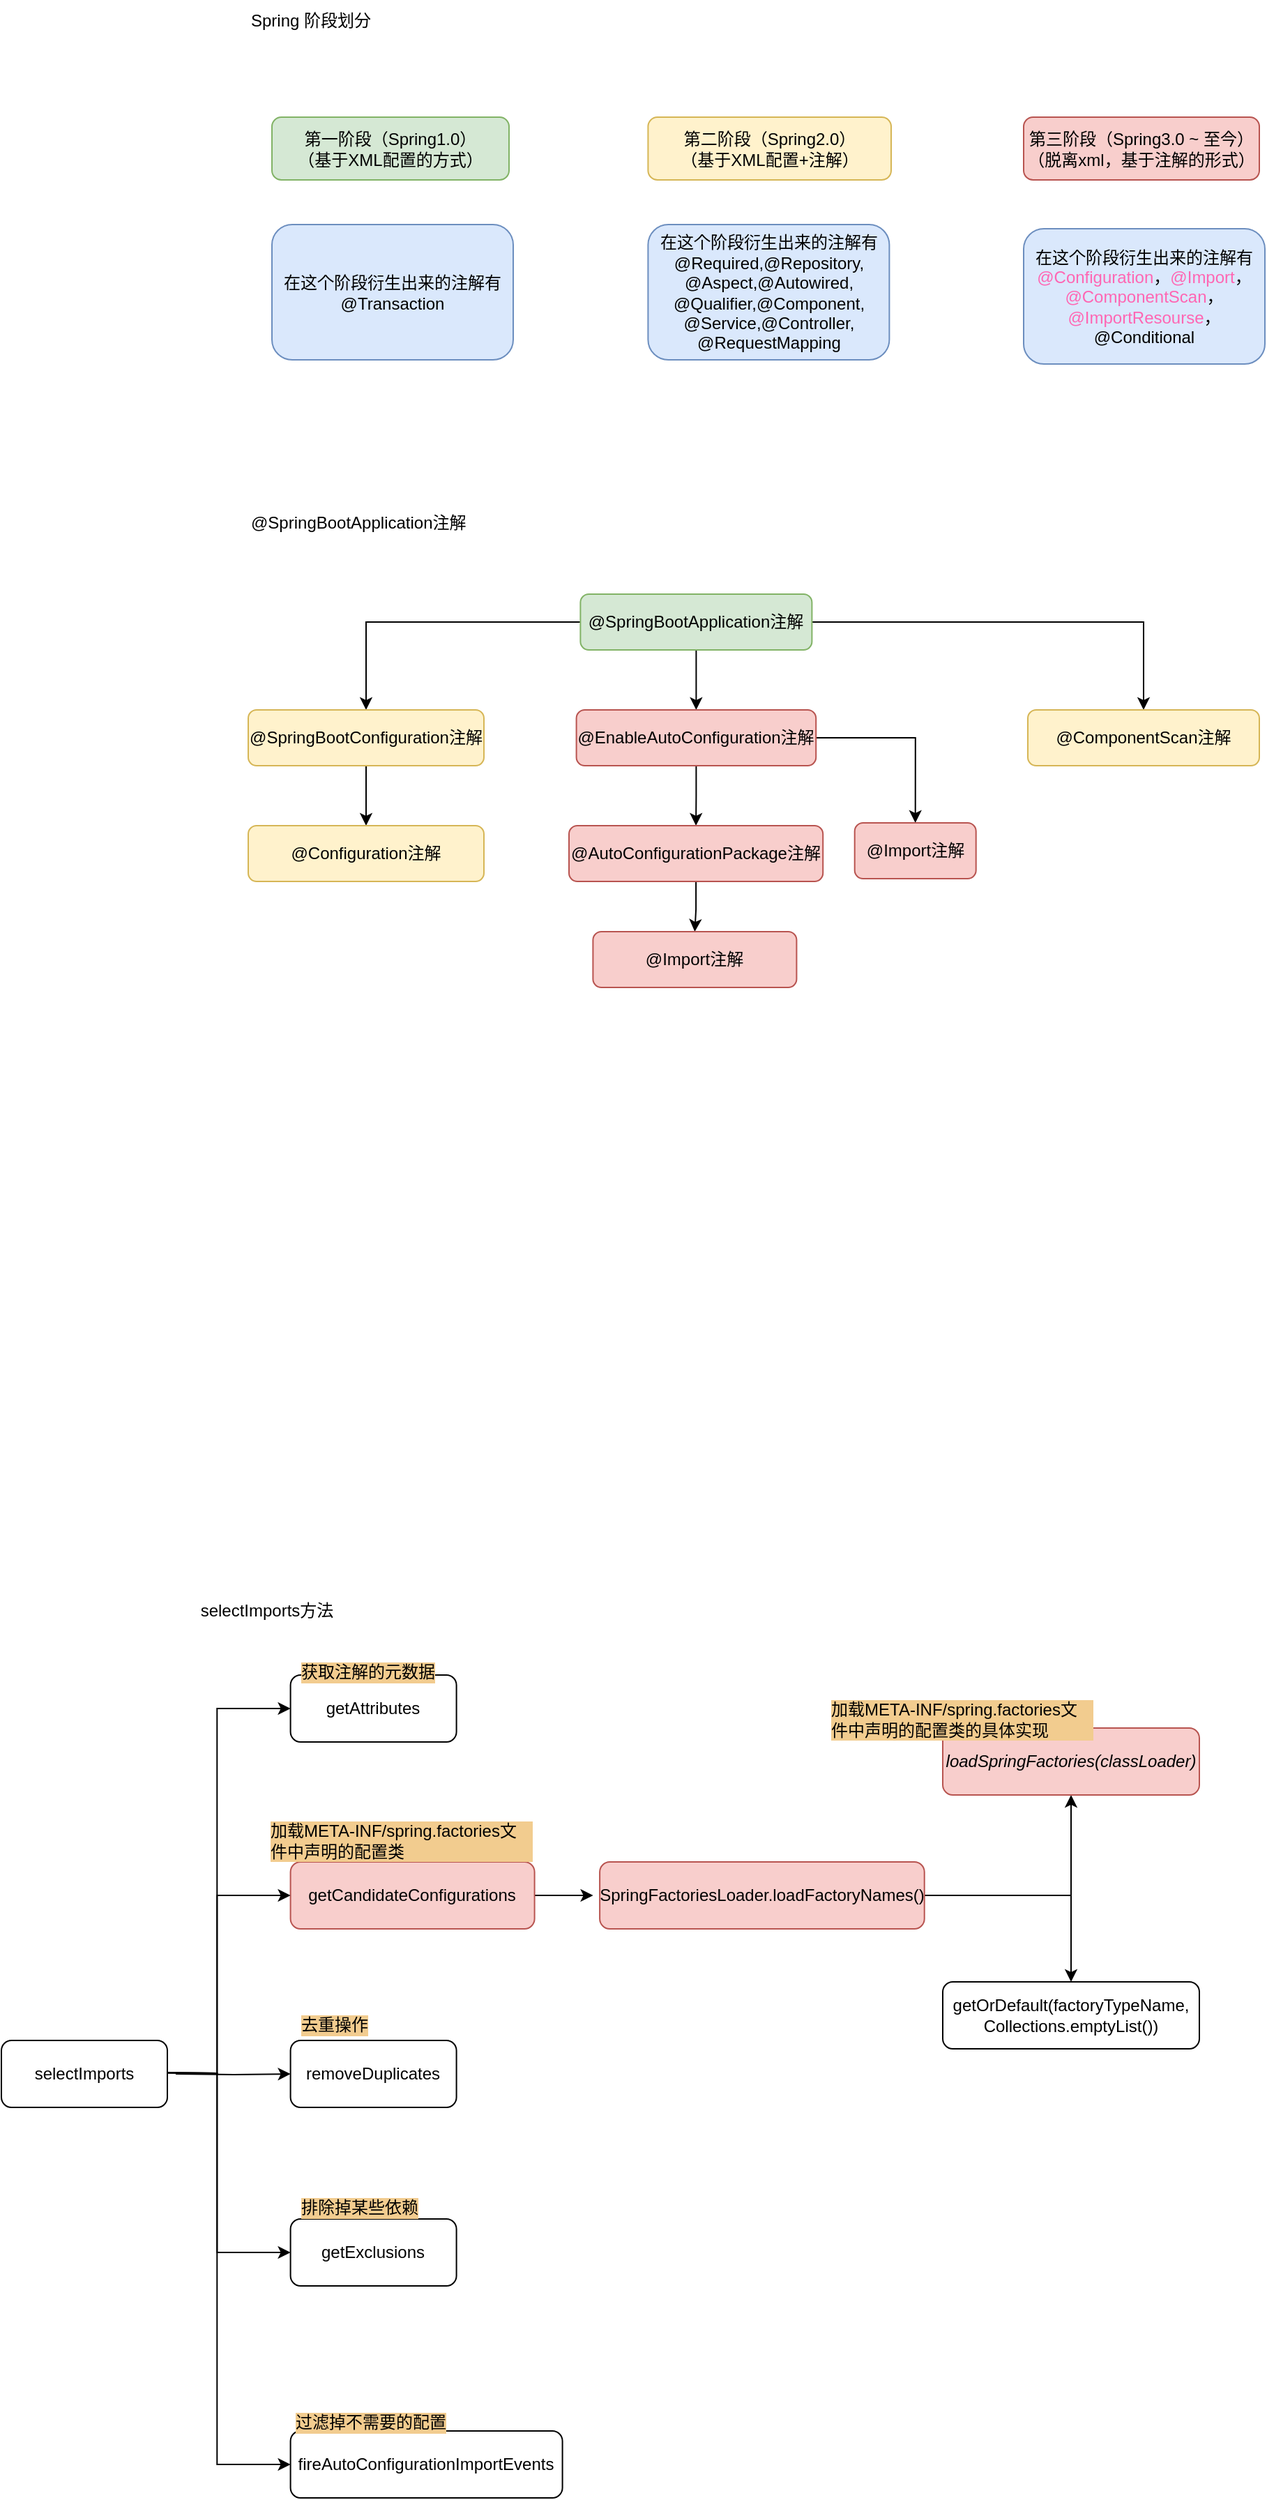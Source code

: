 <mxfile version="28.2.4">
  <diagram name="第 1 页" id="ZmwT_X2YFcdZnKuKyjx4">
    <mxGraphModel dx="2040" dy="730" grid="0" gridSize="10" guides="1" tooltips="1" connect="1" arrows="1" fold="1" page="1" pageScale="1" pageWidth="827" pageHeight="1169" math="0" shadow="0">
      <root>
        <mxCell id="0" />
        <mxCell id="1" parent="0" />
        <mxCell id="CRIQ0p4wAAM1cMivIsNs-1" value="第一阶段（Spring1.0）&lt;br&gt;（基于XML配置的方式）" style="rounded=1;whiteSpace=wrap;html=1;container=0;fillColor=#d5e8d4;strokeColor=#82b366;textShadow=0;labelBackgroundColor=none;glass=0;" vertex="1" parent="1">
          <mxGeometry x="73" y="130" width="170" height="45" as="geometry" />
        </mxCell>
        <mxCell id="CRIQ0p4wAAM1cMivIsNs-2" value="第二阶段（Spring2.0）&lt;br&gt;（基于XML配置+注解）" style="rounded=1;whiteSpace=wrap;html=1;container=0;fillColor=#fff2cc;strokeColor=#d6b656;textShadow=0;labelBackgroundColor=none;glass=0;" vertex="1" parent="1">
          <mxGeometry x="342.7" y="130" width="174.3" height="45" as="geometry" />
        </mxCell>
        <mxCell id="CRIQ0p4wAAM1cMivIsNs-3" value="第三阶段（Spring3.0 ~ 至今）&lt;br&gt;（脱离xml，基于注解的形式）" style="rounded=1;whiteSpace=wrap;html=1;container=0;fillColor=#f8cecc;strokeColor=#b85450;textShadow=0;labelBackgroundColor=none;glass=0;" vertex="1" parent="1">
          <mxGeometry x="612" y="130" width="169" height="45" as="geometry" />
        </mxCell>
        <mxCell id="CRIQ0p4wAAM1cMivIsNs-12" value="在这个阶段衍生出来的注解有@Transaction" style="rounded=1;whiteSpace=wrap;html=1;fillColor=#dae8fc;strokeColor=#6c8ebf;textShadow=0;labelBackgroundColor=none;glass=0;" vertex="1" parent="1">
          <mxGeometry x="73" y="207" width="173" height="97" as="geometry" />
        </mxCell>
        <mxCell id="CRIQ0p4wAAM1cMivIsNs-13" value="在这个阶段衍生出来的注解有&lt;br&gt;@Required,@Repository,&lt;div&gt;@Aspect,@Autowired,&lt;/div&gt;&lt;div&gt;@Qualifier,@Component,&lt;/div&gt;&lt;div&gt;@Service,@Controller,&lt;/div&gt;&lt;div&gt;@RequestMapping&lt;/div&gt;" style="rounded=1;whiteSpace=wrap;html=1;fillColor=#dae8fc;strokeColor=#6c8ebf;textShadow=0;labelBackgroundColor=none;glass=0;" vertex="1" parent="1">
          <mxGeometry x="342.7" y="207" width="173" height="97" as="geometry" />
        </mxCell>
        <mxCell id="CRIQ0p4wAAM1cMivIsNs-14" value="在这个阶段衍生出来的注解有&lt;br&gt;&lt;font style=&quot;color: rgb(255, 102, 179);&quot;&gt;@Configuration&lt;/font&gt;，&lt;font style=&quot;color: rgb(255, 102, 179);&quot;&gt;@Import&lt;/font&gt;，&lt;font style=&quot;color: rgb(255, 102, 179);&quot;&gt;@ComponentScan&lt;/font&gt;，&lt;font style=&quot;color: rgb(255, 102, 179);&quot;&gt;@ImportResourse&lt;/font&gt;，@Conditional" style="rounded=1;whiteSpace=wrap;html=1;fillColor=#dae8fc;strokeColor=#6c8ebf;textShadow=0;labelBackgroundColor=none;glass=0;" vertex="1" parent="1">
          <mxGeometry x="612" y="210" width="173" height="97" as="geometry" />
        </mxCell>
        <mxCell id="CRIQ0p4wAAM1cMivIsNs-21" value="" style="edgeStyle=orthogonalEdgeStyle;rounded=0;orthogonalLoop=1;jettySize=auto;html=1;" edge="1" parent="1" source="CRIQ0p4wAAM1cMivIsNs-17" target="CRIQ0p4wAAM1cMivIsNs-19">
          <mxGeometry relative="1" as="geometry" />
        </mxCell>
        <mxCell id="CRIQ0p4wAAM1cMivIsNs-22" style="edgeStyle=orthogonalEdgeStyle;rounded=0;orthogonalLoop=1;jettySize=auto;html=1;entryX=0.5;entryY=0;entryDx=0;entryDy=0;" edge="1" parent="1" source="CRIQ0p4wAAM1cMivIsNs-17" target="CRIQ0p4wAAM1cMivIsNs-18">
          <mxGeometry relative="1" as="geometry" />
        </mxCell>
        <mxCell id="CRIQ0p4wAAM1cMivIsNs-23" style="edgeStyle=orthogonalEdgeStyle;rounded=0;orthogonalLoop=1;jettySize=auto;html=1;" edge="1" parent="1" source="CRIQ0p4wAAM1cMivIsNs-17" target="CRIQ0p4wAAM1cMivIsNs-20">
          <mxGeometry relative="1" as="geometry" />
        </mxCell>
        <mxCell id="CRIQ0p4wAAM1cMivIsNs-17" value="@SpringBootApplication注解" style="rounded=1;whiteSpace=wrap;html=1;fillColor=#d5e8d4;strokeColor=#82b366;" vertex="1" parent="1">
          <mxGeometry x="294.2" y="472" width="166" height="40" as="geometry" />
        </mxCell>
        <mxCell id="CRIQ0p4wAAM1cMivIsNs-25" value="" style="edgeStyle=orthogonalEdgeStyle;rounded=0;orthogonalLoop=1;jettySize=auto;html=1;" edge="1" parent="1" source="CRIQ0p4wAAM1cMivIsNs-18" target="CRIQ0p4wAAM1cMivIsNs-24">
          <mxGeometry relative="1" as="geometry" />
        </mxCell>
        <mxCell id="CRIQ0p4wAAM1cMivIsNs-18" value="@SpringBootConfiguration注解" style="rounded=1;whiteSpace=wrap;html=1;fillColor=#fff2cc;strokeColor=#d6b656;" vertex="1" parent="1">
          <mxGeometry x="56" y="555" width="169" height="40" as="geometry" />
        </mxCell>
        <mxCell id="CRIQ0p4wAAM1cMivIsNs-27" value="" style="edgeStyle=orthogonalEdgeStyle;rounded=0;orthogonalLoop=1;jettySize=auto;html=1;" edge="1" parent="1" source="CRIQ0p4wAAM1cMivIsNs-19" target="CRIQ0p4wAAM1cMivIsNs-26">
          <mxGeometry relative="1" as="geometry" />
        </mxCell>
        <mxCell id="CRIQ0p4wAAM1cMivIsNs-30" style="edgeStyle=orthogonalEdgeStyle;rounded=0;orthogonalLoop=1;jettySize=auto;html=1;entryX=0.5;entryY=0;entryDx=0;entryDy=0;" edge="1" parent="1" source="CRIQ0p4wAAM1cMivIsNs-19" target="CRIQ0p4wAAM1cMivIsNs-28">
          <mxGeometry relative="1" as="geometry" />
        </mxCell>
        <mxCell id="CRIQ0p4wAAM1cMivIsNs-19" value="@EnableAutoConfiguration注解" style="rounded=1;whiteSpace=wrap;html=1;fillColor=#f8cecc;strokeColor=#b85450;" vertex="1" parent="1">
          <mxGeometry x="291.3" y="555" width="171.8" height="40" as="geometry" />
        </mxCell>
        <mxCell id="CRIQ0p4wAAM1cMivIsNs-20" value="@ComponentScan注解" style="rounded=1;whiteSpace=wrap;html=1;fillColor=#fff2cc;strokeColor=#d6b656;" vertex="1" parent="1">
          <mxGeometry x="615" y="555" width="166" height="40" as="geometry" />
        </mxCell>
        <mxCell id="CRIQ0p4wAAM1cMivIsNs-24" value="@Configuration注解" style="rounded=1;whiteSpace=wrap;html=1;fillColor=#fff2cc;strokeColor=#d6b656;" vertex="1" parent="1">
          <mxGeometry x="56" y="638" width="169" height="40" as="geometry" />
        </mxCell>
        <mxCell id="CRIQ0p4wAAM1cMivIsNs-34" value="" style="edgeStyle=orthogonalEdgeStyle;rounded=0;orthogonalLoop=1;jettySize=auto;html=1;" edge="1" parent="1" source="CRIQ0p4wAAM1cMivIsNs-26" target="CRIQ0p4wAAM1cMivIsNs-33">
          <mxGeometry relative="1" as="geometry" />
        </mxCell>
        <mxCell id="CRIQ0p4wAAM1cMivIsNs-26" value="@AutoConfigurationPackage注解" style="rounded=1;whiteSpace=wrap;html=1;fillColor=#f8cecc;strokeColor=#b85450;" vertex="1" parent="1">
          <mxGeometry x="286" y="638" width="182.1" height="40" as="geometry" />
        </mxCell>
        <mxCell id="CRIQ0p4wAAM1cMivIsNs-28" value="@Import注解" style="rounded=1;whiteSpace=wrap;html=1;fillColor=#f8cecc;strokeColor=#b85450;" vertex="1" parent="1">
          <mxGeometry x="490.85" y="636" width="87" height="40" as="geometry" />
        </mxCell>
        <mxCell id="CRIQ0p4wAAM1cMivIsNs-31" value="@SpringBootApplication注解" style="text;html=1;align=left;verticalAlign=middle;whiteSpace=wrap;rounded=0;" vertex="1" parent="1">
          <mxGeometry x="56" y="406" width="184" height="30" as="geometry" />
        </mxCell>
        <mxCell id="CRIQ0p4wAAM1cMivIsNs-32" value="Spring 阶段划分" style="text;html=1;align=left;verticalAlign=middle;whiteSpace=wrap;rounded=0;" vertex="1" parent="1">
          <mxGeometry x="56" y="46" width="131" height="30" as="geometry" />
        </mxCell>
        <mxCell id="CRIQ0p4wAAM1cMivIsNs-33" value="@Import注解" style="rounded=1;whiteSpace=wrap;html=1;fillColor=#f8cecc;strokeColor=#b85450;" vertex="1" parent="1">
          <mxGeometry x="303.2" y="714" width="146" height="40" as="geometry" />
        </mxCell>
        <mxCell id="CRIQ0p4wAAM1cMivIsNs-37" value="&lt;span style=&quot;text-align: left;&quot;&gt;selectImports方法&lt;/span&gt;" style="text;html=1;align=center;verticalAlign=middle;whiteSpace=wrap;rounded=0;" vertex="1" parent="1">
          <mxGeometry x="10" y="1186" width="119" height="30" as="geometry" />
        </mxCell>
        <mxCell id="CRIQ0p4wAAM1cMivIsNs-59" value="" style="edgeStyle=orthogonalEdgeStyle;rounded=0;orthogonalLoop=1;jettySize=auto;html=1;" edge="1" parent="1" source="CRIQ0p4wAAM1cMivIsNs-39">
          <mxGeometry relative="1" as="geometry">
            <mxPoint x="303.3" y="1405" as="targetPoint" />
          </mxGeometry>
        </mxCell>
        <mxCell id="CRIQ0p4wAAM1cMivIsNs-39" value="&lt;div style=&quot;text-align: left;&quot;&gt;&lt;span style=&quot;&quot;&gt;getCandidateConfigurations&lt;/span&gt;&lt;/div&gt;" style="rounded=1;whiteSpace=wrap;html=1;labelBackgroundColor=none;fillColor=#f8cecc;strokeColor=#b85450;" vertex="1" parent="1">
          <mxGeometry x="86.3" y="1381" width="175" height="48" as="geometry" />
        </mxCell>
        <mxCell id="CRIQ0p4wAAM1cMivIsNs-41" style="edgeStyle=orthogonalEdgeStyle;rounded=0;orthogonalLoop=1;jettySize=auto;html=1;entryX=0;entryY=0.5;entryDx=0;entryDy=0;" edge="1" parent="1" target="CRIQ0p4wAAM1cMivIsNs-39">
          <mxGeometry relative="1" as="geometry">
            <mxPoint x="-20" y="1532" as="sourcePoint" />
          </mxGeometry>
        </mxCell>
        <mxCell id="CRIQ0p4wAAM1cMivIsNs-46" style="edgeStyle=orthogonalEdgeStyle;rounded=0;orthogonalLoop=1;jettySize=auto;html=1;entryX=0;entryY=0.5;entryDx=0;entryDy=0;" edge="1" parent="1" target="CRIQ0p4wAAM1cMivIsNs-45">
          <mxGeometry relative="1" as="geometry">
            <mxPoint x="-20" y="1532" as="sourcePoint" />
          </mxGeometry>
        </mxCell>
        <mxCell id="CRIQ0p4wAAM1cMivIsNs-48" style="edgeStyle=orthogonalEdgeStyle;rounded=0;orthogonalLoop=1;jettySize=auto;html=1;entryX=0;entryY=0.5;entryDx=0;entryDy=0;" edge="1" parent="1" target="CRIQ0p4wAAM1cMivIsNs-44">
          <mxGeometry relative="1" as="geometry">
            <mxPoint x="-20" y="1532" as="sourcePoint" />
          </mxGeometry>
        </mxCell>
        <mxCell id="CRIQ0p4wAAM1cMivIsNs-49" style="edgeStyle=orthogonalEdgeStyle;rounded=0;orthogonalLoop=1;jettySize=auto;html=1;entryX=0;entryY=0.5;entryDx=0;entryDy=0;" edge="1" parent="1" target="CRIQ0p4wAAM1cMivIsNs-43">
          <mxGeometry relative="1" as="geometry">
            <mxPoint x="-20" y="1532" as="sourcePoint" />
          </mxGeometry>
        </mxCell>
        <mxCell id="CRIQ0p4wAAM1cMivIsNs-50" style="edgeStyle=orthogonalEdgeStyle;rounded=0;orthogonalLoop=1;jettySize=auto;html=1;" edge="1" parent="1" target="CRIQ0p4wAAM1cMivIsNs-42">
          <mxGeometry relative="1" as="geometry">
            <mxPoint x="4" y="1533" as="sourcePoint" />
          </mxGeometry>
        </mxCell>
        <mxCell id="CRIQ0p4wAAM1cMivIsNs-40" value="&lt;span style=&quot;text-align: left;&quot;&gt;selectImports&lt;/span&gt;" style="rounded=1;whiteSpace=wrap;html=1;" vertex="1" parent="1">
          <mxGeometry x="-121" y="1509" width="119" height="48" as="geometry" />
        </mxCell>
        <mxCell id="CRIQ0p4wAAM1cMivIsNs-42" value="&lt;div style=&quot;text-align: left;&quot;&gt;&lt;span style=&quot;background-color: transparent;&quot;&gt;removeDuplicates&lt;/span&gt;&lt;/div&gt;" style="rounded=1;whiteSpace=wrap;html=1;" vertex="1" parent="1">
          <mxGeometry x="86.3" y="1509" width="119" height="48" as="geometry" />
        </mxCell>
        <mxCell id="CRIQ0p4wAAM1cMivIsNs-43" value="&lt;div style=&quot;text-align: left;&quot;&gt;&lt;span style=&quot;background-color: transparent;&quot;&gt;getExclusions&lt;/span&gt;&lt;/div&gt;" style="rounded=1;whiteSpace=wrap;html=1;" vertex="1" parent="1">
          <mxGeometry x="86.3" y="1637" width="119" height="48" as="geometry" />
        </mxCell>
        <mxCell id="CRIQ0p4wAAM1cMivIsNs-44" value="&lt;div style=&quot;text-align: left;&quot;&gt;&lt;span style=&quot;background-color: transparent;&quot;&gt;fireAutoConfigurationImportEvents&lt;/span&gt;&lt;/div&gt;" style="rounded=1;whiteSpace=wrap;html=1;" vertex="1" parent="1">
          <mxGeometry x="86.3" y="1789" width="195" height="48" as="geometry" />
        </mxCell>
        <mxCell id="CRIQ0p4wAAM1cMivIsNs-45" value="getAttributes" style="rounded=1;whiteSpace=wrap;html=1;" vertex="1" parent="1">
          <mxGeometry x="86.3" y="1247" width="119" height="48" as="geometry" />
        </mxCell>
        <mxCell id="CRIQ0p4wAAM1cMivIsNs-52" value="&lt;span style=&quot;&quot;&gt;加载META-INF/spring.factories文件中声明的配置类&lt;/span&gt;" style="text;html=1;align=left;verticalAlign=middle;whiteSpace=wrap;rounded=0;labelBackgroundColor=#F2CC8F;rotation=0;" vertex="1" parent="1">
          <mxGeometry x="70.0" y="1351" width="190" height="30" as="geometry" />
        </mxCell>
        <mxCell id="CRIQ0p4wAAM1cMivIsNs-54" value="获取注解的元数据" style="text;html=1;align=left;verticalAlign=middle;whiteSpace=wrap;rounded=0;labelBackgroundColor=#F2CC8F;" vertex="1" parent="1">
          <mxGeometry x="92.05" y="1230" width="107.5" height="30" as="geometry" />
        </mxCell>
        <mxCell id="CRIQ0p4wAAM1cMivIsNs-55" value="去重操作" style="text;html=1;align=left;verticalAlign=middle;whiteSpace=wrap;rounded=0;labelBackgroundColor=#F2CC8F;" vertex="1" parent="1">
          <mxGeometry x="92.05" y="1483" width="86.5" height="30" as="geometry" />
        </mxCell>
        <mxCell id="CRIQ0p4wAAM1cMivIsNs-56" value="排除掉某些依赖" style="text;html=1;align=left;verticalAlign=middle;whiteSpace=wrap;rounded=0;labelBackgroundColor=#F2CC8F;" vertex="1" parent="1">
          <mxGeometry x="92.05" y="1614" width="86.5" height="30" as="geometry" />
        </mxCell>
        <mxCell id="CRIQ0p4wAAM1cMivIsNs-57" value="过滤掉不需要的配置" style="text;html=1;align=left;verticalAlign=middle;whiteSpace=wrap;rounded=0;labelBackgroundColor=#F2CC8F;" vertex="1" parent="1">
          <mxGeometry x="88.3" y="1768" width="111" height="30" as="geometry" />
        </mxCell>
        <mxCell id="CRIQ0p4wAAM1cMivIsNs-61" value="" style="edgeStyle=orthogonalEdgeStyle;rounded=0;orthogonalLoop=1;jettySize=auto;html=1;" edge="1" parent="1" source="CRIQ0p4wAAM1cMivIsNs-58" target="CRIQ0p4wAAM1cMivIsNs-60">
          <mxGeometry relative="1" as="geometry" />
        </mxCell>
        <mxCell id="CRIQ0p4wAAM1cMivIsNs-63" value="" style="edgeStyle=orthogonalEdgeStyle;rounded=0;orthogonalLoop=1;jettySize=auto;html=1;" edge="1" parent="1" source="CRIQ0p4wAAM1cMivIsNs-58" target="CRIQ0p4wAAM1cMivIsNs-62">
          <mxGeometry relative="1" as="geometry" />
        </mxCell>
        <mxCell id="CRIQ0p4wAAM1cMivIsNs-58" value="SpringFactoriesLoader.loadFactoryNames()" style="rounded=1;whiteSpace=wrap;html=1;labelBackgroundColor=none;fillColor=#f8cecc;strokeColor=#b85450;" vertex="1" parent="1">
          <mxGeometry x="308.05" y="1381" width="232.8" height="48" as="geometry" />
        </mxCell>
        <mxCell id="CRIQ0p4wAAM1cMivIsNs-60" value="&lt;i&gt;loadSpringFactories(classLoader)&lt;br&gt;&lt;/i&gt;" style="rounded=1;whiteSpace=wrap;html=1;labelBackgroundColor=none;fillColor=#f8cecc;strokeColor=#b85450;" vertex="1" parent="1">
          <mxGeometry x="554" y="1285" width="184" height="48" as="geometry" />
        </mxCell>
        <mxCell id="CRIQ0p4wAAM1cMivIsNs-62" value="getOrDefault(factoryTypeName, Collections.emptyList())" style="rounded=1;whiteSpace=wrap;html=1;labelBackgroundColor=none;fillColor=default;" vertex="1" parent="1">
          <mxGeometry x="554" y="1467" width="184" height="48" as="geometry" />
        </mxCell>
        <mxCell id="CRIQ0p4wAAM1cMivIsNs-64" value="&lt;span style=&quot;&quot;&gt;加载META-INF/spring.factories文件中声明的配置类的具体实现&lt;/span&gt;" style="text;html=1;align=left;verticalAlign=middle;whiteSpace=wrap;rounded=0;labelBackgroundColor=#F2CC8F;rotation=0;" vertex="1" parent="1">
          <mxGeometry x="472" y="1264" width="190" height="30" as="geometry" />
        </mxCell>
      </root>
    </mxGraphModel>
  </diagram>
</mxfile>
